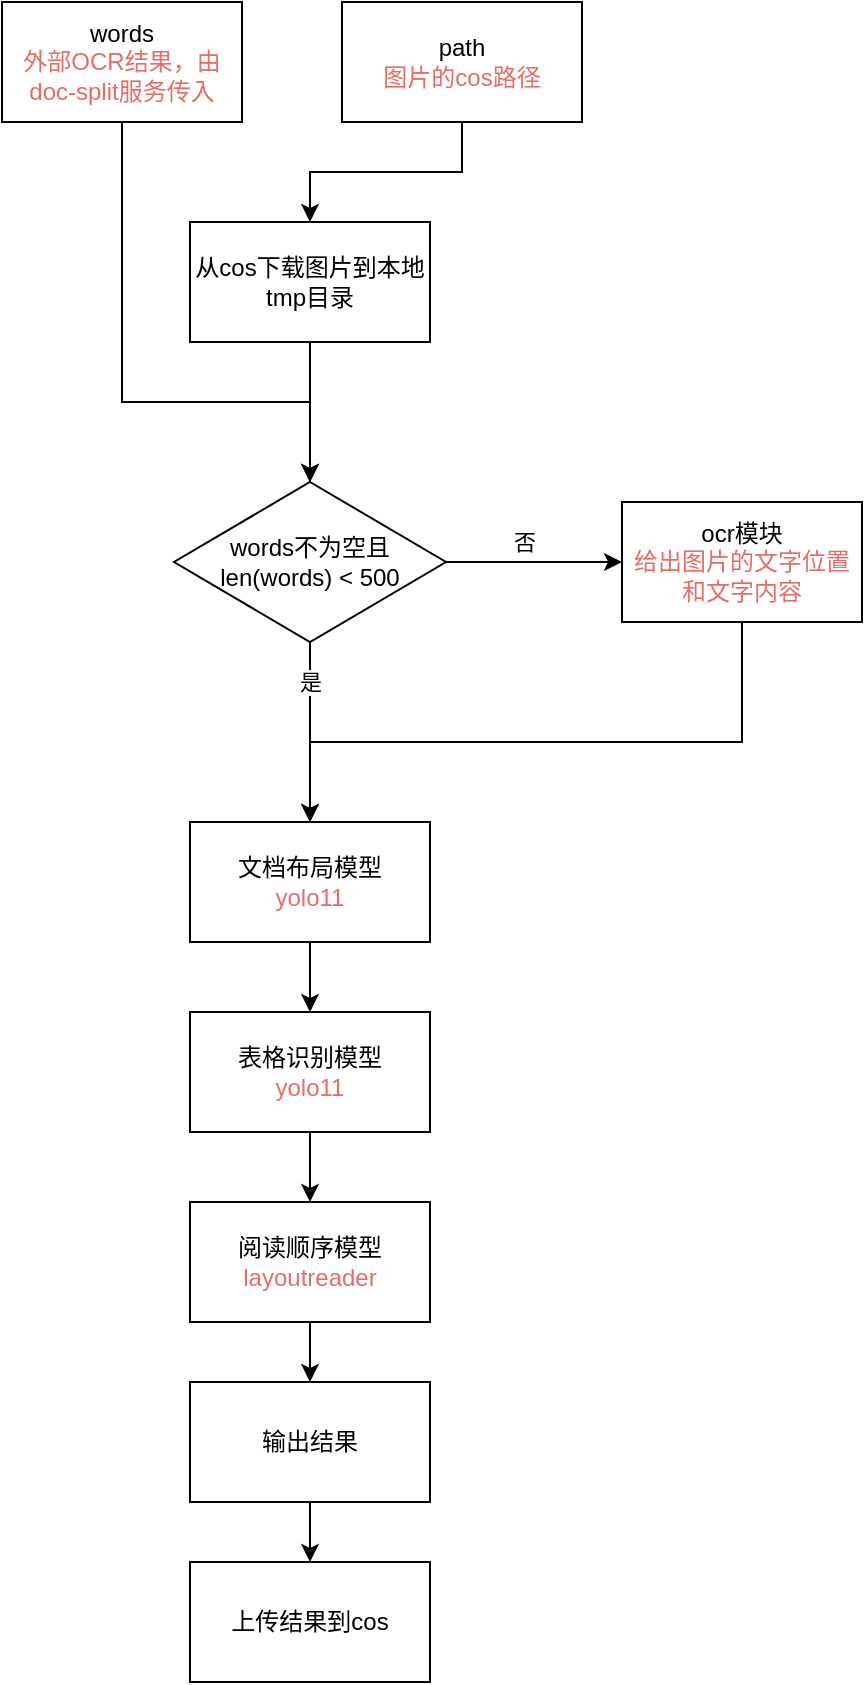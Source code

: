 <mxfile version="28.0.7">
  <diagram name="第 1 页" id="t3NheEvdk579gPAgsyTc">
    <mxGraphModel dx="1034" dy="666" grid="1" gridSize="10" guides="1" tooltips="1" connect="1" arrows="1" fold="1" page="1" pageScale="1" pageWidth="827" pageHeight="1169" math="0" shadow="0">
      <root>
        <mxCell id="0" />
        <mxCell id="1" parent="0" />
        <mxCell id="7G4zejkk2pmOW_crcls--19" style="edgeStyle=orthogonalEdgeStyle;rounded=0;orthogonalLoop=1;jettySize=auto;html=1;exitX=0.5;exitY=1;exitDx=0;exitDy=0;entryX=0.5;entryY=0;entryDx=0;entryDy=0;" edge="1" parent="1" source="7G4zejkk2pmOW_crcls--2" target="7G4zejkk2pmOW_crcls--9">
          <mxGeometry relative="1" as="geometry">
            <Array as="points">
              <mxPoint x="320" y="280" />
              <mxPoint x="414" y="280" />
            </Array>
          </mxGeometry>
        </mxCell>
        <mxCell id="7G4zejkk2pmOW_crcls--2" value="words&lt;div&gt;&lt;font style=&quot;color: rgb(234, 107, 102);&quot;&gt;外部OCR结果，由doc-split服务传入&lt;/font&gt;&lt;/div&gt;" style="rounded=0;whiteSpace=wrap;html=1;" vertex="1" parent="1">
          <mxGeometry x="260" y="80" width="120" height="60" as="geometry" />
        </mxCell>
        <mxCell id="7G4zejkk2pmOW_crcls--8" style="edgeStyle=orthogonalEdgeStyle;rounded=0;orthogonalLoop=1;jettySize=auto;html=1;exitX=0.5;exitY=1;exitDx=0;exitDy=0;entryX=0.5;entryY=0;entryDx=0;entryDy=0;" edge="1" parent="1" source="7G4zejkk2pmOW_crcls--3" target="7G4zejkk2pmOW_crcls--7">
          <mxGeometry relative="1" as="geometry" />
        </mxCell>
        <mxCell id="7G4zejkk2pmOW_crcls--3" value="&lt;div&gt;path&lt;/div&gt;&lt;div&gt;&lt;font style=&quot;color: rgb(234, 107, 102);&quot;&gt;图片的cos路径&lt;/font&gt;&lt;/div&gt;" style="rounded=0;whiteSpace=wrap;html=1;" vertex="1" parent="1">
          <mxGeometry x="430" y="80" width="120" height="60" as="geometry" />
        </mxCell>
        <mxCell id="7G4zejkk2pmOW_crcls--21" style="edgeStyle=orthogonalEdgeStyle;rounded=0;orthogonalLoop=1;jettySize=auto;html=1;exitX=0.5;exitY=1;exitDx=0;exitDy=0;entryX=0.5;entryY=0;entryDx=0;entryDy=0;" edge="1" parent="1" source="7G4zejkk2pmOW_crcls--6" target="7G4zejkk2pmOW_crcls--17">
          <mxGeometry relative="1" as="geometry">
            <Array as="points">
              <mxPoint x="630" y="450" />
              <mxPoint x="414" y="450" />
            </Array>
          </mxGeometry>
        </mxCell>
        <mxCell id="7G4zejkk2pmOW_crcls--6" value="ocr模块&lt;div&gt;&lt;font style=&quot;color: rgb(234, 107, 102);&quot;&gt;给出图片的文字位置和文字内容&lt;/font&gt;&lt;/div&gt;" style="rounded=0;whiteSpace=wrap;html=1;" vertex="1" parent="1">
          <mxGeometry x="570" y="330" width="120" height="60" as="geometry" />
        </mxCell>
        <mxCell id="7G4zejkk2pmOW_crcls--18" style="edgeStyle=orthogonalEdgeStyle;rounded=0;orthogonalLoop=1;jettySize=auto;html=1;exitX=0.5;exitY=1;exitDx=0;exitDy=0;entryX=0.5;entryY=0;entryDx=0;entryDy=0;" edge="1" parent="1" source="7G4zejkk2pmOW_crcls--7" target="7G4zejkk2pmOW_crcls--9">
          <mxGeometry relative="1" as="geometry" />
        </mxCell>
        <mxCell id="7G4zejkk2pmOW_crcls--7" value="从cos下载图片到本地tmp目录" style="rounded=0;whiteSpace=wrap;html=1;" vertex="1" parent="1">
          <mxGeometry x="354" y="190" width="120" height="60" as="geometry" />
        </mxCell>
        <mxCell id="7G4zejkk2pmOW_crcls--11" style="edgeStyle=orthogonalEdgeStyle;rounded=0;orthogonalLoop=1;jettySize=auto;html=1;exitX=1;exitY=0.5;exitDx=0;exitDy=0;" edge="1" parent="1" source="7G4zejkk2pmOW_crcls--9" target="7G4zejkk2pmOW_crcls--6">
          <mxGeometry relative="1" as="geometry" />
        </mxCell>
        <mxCell id="7G4zejkk2pmOW_crcls--12" value="否" style="edgeLabel;html=1;align=center;verticalAlign=middle;resizable=0;points=[];" vertex="1" connectable="0" parent="7G4zejkk2pmOW_crcls--11">
          <mxGeometry x="-0.309" y="-2" relative="1" as="geometry">
            <mxPoint x="8" y="-12" as="offset" />
          </mxGeometry>
        </mxCell>
        <mxCell id="7G4zejkk2pmOW_crcls--20" style="edgeStyle=orthogonalEdgeStyle;rounded=0;orthogonalLoop=1;jettySize=auto;html=1;exitX=0.5;exitY=1;exitDx=0;exitDy=0;entryX=0.5;entryY=0;entryDx=0;entryDy=0;" edge="1" parent="1" source="7G4zejkk2pmOW_crcls--9" target="7G4zejkk2pmOW_crcls--17">
          <mxGeometry relative="1" as="geometry" />
        </mxCell>
        <mxCell id="7G4zejkk2pmOW_crcls--22" value="是" style="edgeLabel;html=1;align=center;verticalAlign=middle;resizable=0;points=[];" vertex="1" connectable="0" parent="7G4zejkk2pmOW_crcls--20">
          <mxGeometry x="-0.418" y="-1" relative="1" as="geometry">
            <mxPoint x="1" y="-6" as="offset" />
          </mxGeometry>
        </mxCell>
        <mxCell id="7G4zejkk2pmOW_crcls--9" value="words不为空且len(words) &amp;lt; 500" style="rhombus;whiteSpace=wrap;html=1;" vertex="1" parent="1">
          <mxGeometry x="346" y="320" width="136" height="80" as="geometry" />
        </mxCell>
        <mxCell id="7G4zejkk2pmOW_crcls--27" style="edgeStyle=orthogonalEdgeStyle;rounded=0;orthogonalLoop=1;jettySize=auto;html=1;exitX=0.5;exitY=1;exitDx=0;exitDy=0;entryX=0.5;entryY=0;entryDx=0;entryDy=0;" edge="1" parent="1" source="7G4zejkk2pmOW_crcls--17" target="7G4zejkk2pmOW_crcls--24">
          <mxGeometry relative="1" as="geometry" />
        </mxCell>
        <mxCell id="7G4zejkk2pmOW_crcls--17" value="文档布局模型&lt;div&gt;&lt;font style=&quot;color: rgb(234, 107, 102);&quot;&gt;yolo11&lt;/font&gt;&lt;/div&gt;" style="rounded=0;whiteSpace=wrap;html=1;" vertex="1" parent="1">
          <mxGeometry x="354" y="490" width="120" height="60" as="geometry" />
        </mxCell>
        <mxCell id="7G4zejkk2pmOW_crcls--28" style="edgeStyle=orthogonalEdgeStyle;rounded=0;orthogonalLoop=1;jettySize=auto;html=1;exitX=0.5;exitY=1;exitDx=0;exitDy=0;entryX=0.5;entryY=0;entryDx=0;entryDy=0;" edge="1" parent="1" source="7G4zejkk2pmOW_crcls--24" target="7G4zejkk2pmOW_crcls--25">
          <mxGeometry relative="1" as="geometry" />
        </mxCell>
        <mxCell id="7G4zejkk2pmOW_crcls--24" value="表格识别模型&lt;div&gt;&lt;span style=&quot;color: rgb(234, 107, 102);&quot;&gt;yolo11&lt;/span&gt;&lt;/div&gt;" style="rounded=0;whiteSpace=wrap;html=1;" vertex="1" parent="1">
          <mxGeometry x="354" y="585" width="120" height="60" as="geometry" />
        </mxCell>
        <mxCell id="7G4zejkk2pmOW_crcls--32" style="edgeStyle=orthogonalEdgeStyle;rounded=0;orthogonalLoop=1;jettySize=auto;html=1;exitX=0.5;exitY=1;exitDx=0;exitDy=0;entryX=0.5;entryY=0;entryDx=0;entryDy=0;" edge="1" parent="1" source="7G4zejkk2pmOW_crcls--25" target="7G4zejkk2pmOW_crcls--31">
          <mxGeometry relative="1" as="geometry" />
        </mxCell>
        <mxCell id="7G4zejkk2pmOW_crcls--25" value="阅读顺序模型&lt;div&gt;&lt;font style=&quot;color: rgb(234, 107, 102);&quot;&gt;layoutreader&lt;/font&gt;&lt;/div&gt;" style="rounded=0;whiteSpace=wrap;html=1;" vertex="1" parent="1">
          <mxGeometry x="354" y="680" width="120" height="60" as="geometry" />
        </mxCell>
        <mxCell id="7G4zejkk2pmOW_crcls--33" style="edgeStyle=orthogonalEdgeStyle;rounded=0;orthogonalLoop=1;jettySize=auto;html=1;exitX=0.5;exitY=1;exitDx=0;exitDy=0;" edge="1" parent="1" source="7G4zejkk2pmOW_crcls--31">
          <mxGeometry relative="1" as="geometry">
            <mxPoint x="414" y="860" as="targetPoint" />
          </mxGeometry>
        </mxCell>
        <mxCell id="7G4zejkk2pmOW_crcls--31" value="输出结果" style="rounded=0;whiteSpace=wrap;html=1;" vertex="1" parent="1">
          <mxGeometry x="354" y="770" width="120" height="60" as="geometry" />
        </mxCell>
        <mxCell id="7G4zejkk2pmOW_crcls--35" value="上传结果到cos" style="rounded=0;whiteSpace=wrap;html=1;" vertex="1" parent="1">
          <mxGeometry x="354" y="860" width="120" height="60" as="geometry" />
        </mxCell>
      </root>
    </mxGraphModel>
  </diagram>
</mxfile>
